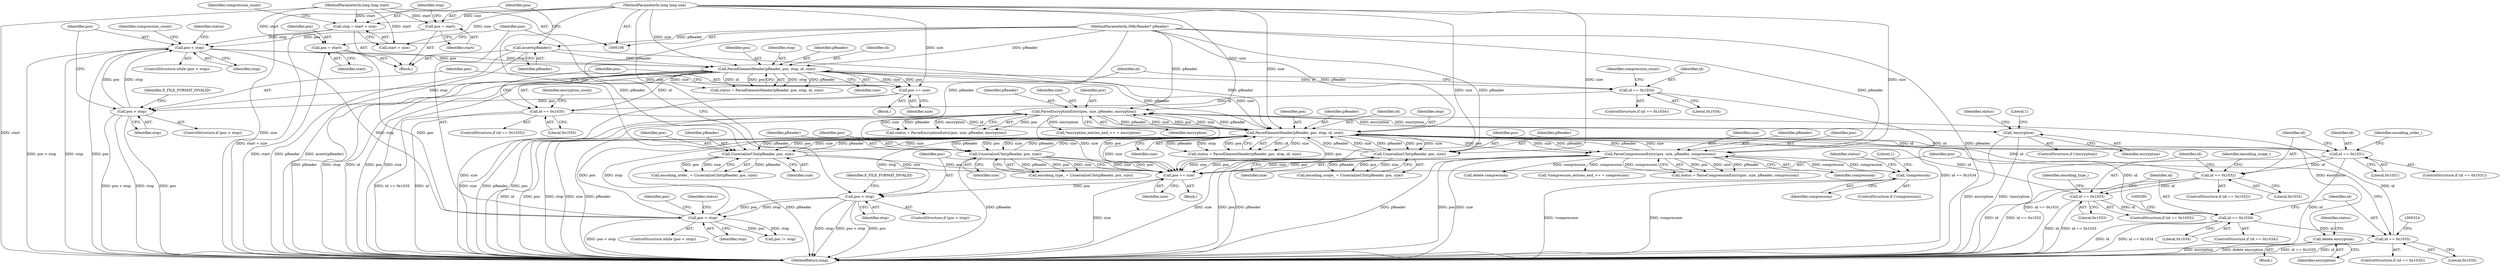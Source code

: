 digraph "0_Android_cc274e2abe8b2a6698a5c47d8aa4bb45f1f9538d_48@API" {
"1000342" [label="(Call,delete encryption)"];
"1000334" [label="(Call,ParseEncryptionEntry(pos, size, pReader, encryption))"];
"1000229" [label="(Call,ParseElementHeader(pReader, pos, stop, id, size))"];
"1000141" [label="(Call,ParseElementHeader(pReader, pos, stop, id, size))"];
"1000111" [label="(Call,assert(pReader))"];
"1000109" [label="(MethodParameterIn,IMkvReader* pReader)"];
"1000132" [label="(Call,pos < stop)"];
"1000114" [label="(Call,pos = start)"];
"1000107" [label="(MethodParameterIn,long long start)"];
"1000169" [label="(Call,pos > stop)"];
"1000165" [label="(Call,pos += size)"];
"1000108" [label="(MethodParameterIn,long long size)"];
"1000118" [label="(Call,stop = start + size)"];
"1000160" [label="(Call,id == 0x1035)"];
"1000154" [label="(Call,id == 0x1034)"];
"1000279" [label="(Call,UnserializeUInt(pReader, pos, size))"];
"1000300" [label="(Call,ParseCompressionEntry(pos, size, pReader, compression))"];
"1000293" [label="(Call,!compression)"];
"1000260" [label="(Call,UnserializeUInt(pReader, pos, size))"];
"1000248" [label="(Call,UnserializeUInt(pReader, pos, size))"];
"1000220" [label="(Call,pos < stop)"];
"1000355" [label="(Call,pos > stop)"];
"1000351" [label="(Call,pos += size)"];
"1000216" [label="(Call,pos = start)"];
"1000285" [label="(Call,id == 0x1034)"];
"1000273" [label="(Call,id == 0x1033)"];
"1000254" [label="(Call,id == 0x1032)"];
"1000242" [label="(Call,id == 0x1031)"];
"1000319" [label="(Call,id == 0x1035)"];
"1000327" [label="(Call,!encryption)"];
"1000160" [label="(Call,id == 0x1035)"];
"1000173" [label="(Identifier,E_FILE_FORMAT_INVALID)"];
"1000139" [label="(Call,status = ParseElementHeader(pReader, pos, stop, id, size))"];
"1000345" [label="(Identifier,status)"];
"1000222" [label="(Identifier,stop)"];
"1000108" [label="(MethodParameterIn,long long size)"];
"1000320" [label="(Identifier,id)"];
"1000133" [label="(Identifier,pos)"];
"1000273" [label="(Call,id == 0x1033)"];
"1000216" [label="(Call,pos = start)"];
"1000341" [label="(Block,)"];
"1000242" [label="(Call,id == 0x1031)"];
"1000318" [label="(ControlStructure,if (id == 0x1035))"];
"1000132" [label="(Call,pos < stop)"];
"1000328" [label="(Identifier,encryption)"];
"1000287" [label="(Literal,0x1034)"];
"1000109" [label="(MethodParameterIn,IMkvReader* pReader)"];
"1000258" [label="(Call,encoding_scope_ = UnserializeUInt(pReader, pos, size))"];
"1000332" [label="(Call,status = ParseEncryptionEntry(pos, size, pReader, encryption))"];
"1000321" [label="(Literal,0x1035)"];
"1000298" [label="(Call,status = ParseCompressionEntry(pos, size, pReader, compression))"];
"1000220" [label="(Call,pos < stop)"];
"1000169" [label="(Call,pos > stop)"];
"1000223" [label="(Block,)"];
"1000120" [label="(Call,start + size)"];
"1000356" [label="(Identifier,pos)"];
"1000354" [label="(ControlStructure,if (pos > stop))"];
"1000280" [label="(Identifier,pReader)"];
"1000333" [label="(Identifier,status)"];
"1000119" [label="(Identifier,stop)"];
"1000159" [label="(ControlStructure,if (id == 0x1035))"];
"1000300" [label="(Call,ParseCompressionEntry(pos, size, pReader, compression))"];
"1000231" [label="(Identifier,pos)"];
"1000116" [label="(Identifier,start)"];
"1000253" [label="(ControlStructure,if (id == 0x1032))"];
"1000302" [label="(Identifier,size)"];
"1000251" [label="(Identifier,size)"];
"1000272" [label="(ControlStructure,if (id == 0x1033))"];
"1000154" [label="(Call,id == 0x1034)"];
"1000111" [label="(Call,assert(pReader))"];
"1000262" [label="(Identifier,pos)"];
"1000217" [label="(Identifier,pos)"];
"1000256" [label="(Literal,0x1032)"];
"1000304" [label="(Identifier,compression)"];
"1000286" [label="(Identifier,id)"];
"1000156" [label="(Literal,0x1034)"];
"1000284" [label="(ControlStructure,if (id == 0x1034))"];
"1000134" [label="(Identifier,stop)"];
"1000353" [label="(Identifier,size)"];
"1000334" [label="(Call,ParseEncryptionEntry(pos, size, pReader, encryption))"];
"1000110" [label="(Block,)"];
"1000303" [label="(Identifier,pReader)"];
"1000145" [label="(Identifier,id)"];
"1000140" [label="(Identifier,status)"];
"1000285" [label="(Call,id == 0x1034)"];
"1000368" [label="(MethodReturn,long)"];
"1000161" [label="(Identifier,id)"];
"1000250" [label="(Identifier,pos)"];
"1000249" [label="(Identifier,pReader)"];
"1000357" [label="(Identifier,stop)"];
"1000352" [label="(Identifier,pos)"];
"1000141" [label="(Call,ParseElementHeader(pReader, pos, stop, id, size))"];
"1000361" [label="(Call,pos != stop)"];
"1000281" [label="(Identifier,pos)"];
"1000230" [label="(Identifier,pReader)"];
"1000218" [label="(Identifier,start)"];
"1000327" [label="(Call,!encryption)"];
"1000221" [label="(Identifier,pos)"];
"1000335" [label="(Identifier,pos)"];
"1000229" [label="(Call,ParseElementHeader(pReader, pos, stop, id, size))"];
"1000177" [label="(Identifier,compression_count)"];
"1000319" [label="(Call,id == 0x1035)"];
"1000346" [label="(Call,*encryption_entries_end_++ = encryption)"];
"1000260" [label="(Call,UnserializeUInt(pReader, pos, size))"];
"1000255" [label="(Identifier,id)"];
"1000244" [label="(Literal,0x1031)"];
"1000277" [label="(Call,encoding_type_ = UnserializeUInt(pReader, pos, size))"];
"1000241" [label="(ControlStructure,if (id == 0x1031))"];
"1000153" [label="(ControlStructure,if (id == 0x1034))"];
"1000233" [label="(Identifier,id)"];
"1000131" [label="(ControlStructure,while (pos < stop))"];
"1000219" [label="(ControlStructure,while (pos < stop))"];
"1000337" [label="(Identifier,pReader)"];
"1000274" [label="(Identifier,id)"];
"1000232" [label="(Identifier,stop)"];
"1000246" [label="(Call,encoding_order_ = UnserializeUInt(pReader, pos, size))"];
"1000162" [label="(Literal,0x1035)"];
"1000362" [label="(Identifier,pos)"];
"1000275" [label="(Literal,0x1033)"];
"1000338" [label="(Identifier,encryption)"];
"1000343" [label="(Identifier,encryption)"];
"1000355" [label="(Call,pos > stop)"];
"1000125" [label="(Identifier,compression_count)"];
"1000143" [label="(Identifier,pos)"];
"1000308" [label="(Call,delete compression)"];
"1000144" [label="(Identifier,stop)"];
"1000293" [label="(Call,!compression)"];
"1000351" [label="(Call,pos += size)"];
"1000167" [label="(Identifier,size)"];
"1000114" [label="(Call,pos = start)"];
"1000359" [label="(Identifier,E_FILE_FORMAT_INVALID)"];
"1000247" [label="(Identifier,encoding_order_)"];
"1000234" [label="(Identifier,size)"];
"1000294" [label="(Identifier,compression)"];
"1000248" [label="(Call,UnserializeUInt(pReader, pos, size))"];
"1000263" [label="(Identifier,size)"];
"1000292" [label="(ControlStructure,if (!compression))"];
"1000170" [label="(Identifier,pos)"];
"1000168" [label="(ControlStructure,if (pos > stop))"];
"1000326" [label="(ControlStructure,if (!encryption))"];
"1000158" [label="(Identifier,compression_count)"];
"1000254" [label="(Call,id == 0x1032)"];
"1000312" [label="(Call,*compression_entries_end_++ = compression)"];
"1000336" [label="(Identifier,size)"];
"1000297" [label="(Literal,1)"];
"1000282" [label="(Identifier,size)"];
"1000342" [label="(Call,delete encryption)"];
"1000118" [label="(Call,stop = start + size)"];
"1000331" [label="(Literal,1)"];
"1000228" [label="(Identifier,status)"];
"1000278" [label="(Identifier,encoding_type_)"];
"1000142" [label="(Identifier,pReader)"];
"1000279" [label="(Call,UnserializeUInt(pReader, pos, size))"];
"1000261" [label="(Identifier,pReader)"];
"1000227" [label="(Call,status = ParseElementHeader(pReader, pos, stop, id, size))"];
"1000299" [label="(Identifier,status)"];
"1000146" [label="(Identifier,size)"];
"1000171" [label="(Identifier,stop)"];
"1000115" [label="(Identifier,pos)"];
"1000259" [label="(Identifier,encoding_scope_)"];
"1000107" [label="(MethodParameterIn,long long start)"];
"1000155" [label="(Identifier,id)"];
"1000112" [label="(Identifier,pReader)"];
"1000166" [label="(Identifier,pos)"];
"1000135" [label="(Block,)"];
"1000165" [label="(Call,pos += size)"];
"1000164" [label="(Identifier,encryption_count)"];
"1000301" [label="(Identifier,pos)"];
"1000243" [label="(Identifier,id)"];
"1000342" -> "1000341"  [label="AST: "];
"1000342" -> "1000343"  [label="CFG: "];
"1000343" -> "1000342"  [label="AST: "];
"1000345" -> "1000342"  [label="CFG: "];
"1000342" -> "1000368"  [label="DDG: encryption"];
"1000342" -> "1000368"  [label="DDG: delete encryption"];
"1000334" -> "1000342"  [label="DDG: encryption"];
"1000334" -> "1000332"  [label="AST: "];
"1000334" -> "1000338"  [label="CFG: "];
"1000335" -> "1000334"  [label="AST: "];
"1000336" -> "1000334"  [label="AST: "];
"1000337" -> "1000334"  [label="AST: "];
"1000338" -> "1000334"  [label="AST: "];
"1000332" -> "1000334"  [label="CFG: "];
"1000334" -> "1000368"  [label="DDG: size"];
"1000334" -> "1000368"  [label="DDG: pReader"];
"1000334" -> "1000368"  [label="DDG: pos"];
"1000334" -> "1000229"  [label="DDG: pReader"];
"1000334" -> "1000229"  [label="DDG: size"];
"1000334" -> "1000327"  [label="DDG: encryption"];
"1000334" -> "1000332"  [label="DDG: pos"];
"1000334" -> "1000332"  [label="DDG: size"];
"1000334" -> "1000332"  [label="DDG: pReader"];
"1000334" -> "1000332"  [label="DDG: encryption"];
"1000229" -> "1000334"  [label="DDG: pos"];
"1000229" -> "1000334"  [label="DDG: size"];
"1000229" -> "1000334"  [label="DDG: pReader"];
"1000108" -> "1000334"  [label="DDG: size"];
"1000109" -> "1000334"  [label="DDG: pReader"];
"1000327" -> "1000334"  [label="DDG: encryption"];
"1000334" -> "1000346"  [label="DDG: encryption"];
"1000334" -> "1000351"  [label="DDG: size"];
"1000334" -> "1000351"  [label="DDG: pos"];
"1000229" -> "1000227"  [label="AST: "];
"1000229" -> "1000234"  [label="CFG: "];
"1000230" -> "1000229"  [label="AST: "];
"1000231" -> "1000229"  [label="AST: "];
"1000232" -> "1000229"  [label="AST: "];
"1000233" -> "1000229"  [label="AST: "];
"1000234" -> "1000229"  [label="AST: "];
"1000227" -> "1000229"  [label="CFG: "];
"1000229" -> "1000368"  [label="DDG: id"];
"1000229" -> "1000368"  [label="DDG: pos"];
"1000229" -> "1000368"  [label="DDG: stop"];
"1000229" -> "1000368"  [label="DDG: size"];
"1000229" -> "1000368"  [label="DDG: pReader"];
"1000229" -> "1000227"  [label="DDG: id"];
"1000229" -> "1000227"  [label="DDG: size"];
"1000229" -> "1000227"  [label="DDG: pReader"];
"1000229" -> "1000227"  [label="DDG: stop"];
"1000229" -> "1000227"  [label="DDG: pos"];
"1000141" -> "1000229"  [label="DDG: pReader"];
"1000141" -> "1000229"  [label="DDG: size"];
"1000279" -> "1000229"  [label="DDG: pReader"];
"1000279" -> "1000229"  [label="DDG: size"];
"1000300" -> "1000229"  [label="DDG: pReader"];
"1000300" -> "1000229"  [label="DDG: size"];
"1000111" -> "1000229"  [label="DDG: pReader"];
"1000260" -> "1000229"  [label="DDG: pReader"];
"1000260" -> "1000229"  [label="DDG: size"];
"1000248" -> "1000229"  [label="DDG: pReader"];
"1000248" -> "1000229"  [label="DDG: size"];
"1000109" -> "1000229"  [label="DDG: pReader"];
"1000220" -> "1000229"  [label="DDG: pos"];
"1000220" -> "1000229"  [label="DDG: stop"];
"1000285" -> "1000229"  [label="DDG: id"];
"1000254" -> "1000229"  [label="DDG: id"];
"1000273" -> "1000229"  [label="DDG: id"];
"1000319" -> "1000229"  [label="DDG: id"];
"1000160" -> "1000229"  [label="DDG: id"];
"1000242" -> "1000229"  [label="DDG: id"];
"1000108" -> "1000229"  [label="DDG: size"];
"1000229" -> "1000242"  [label="DDG: id"];
"1000229" -> "1000248"  [label="DDG: pReader"];
"1000229" -> "1000248"  [label="DDG: pos"];
"1000229" -> "1000248"  [label="DDG: size"];
"1000229" -> "1000260"  [label="DDG: pReader"];
"1000229" -> "1000260"  [label="DDG: pos"];
"1000229" -> "1000260"  [label="DDG: size"];
"1000229" -> "1000279"  [label="DDG: pReader"];
"1000229" -> "1000279"  [label="DDG: pos"];
"1000229" -> "1000279"  [label="DDG: size"];
"1000229" -> "1000300"  [label="DDG: pos"];
"1000229" -> "1000300"  [label="DDG: size"];
"1000229" -> "1000300"  [label="DDG: pReader"];
"1000229" -> "1000351"  [label="DDG: size"];
"1000229" -> "1000351"  [label="DDG: pos"];
"1000229" -> "1000355"  [label="DDG: stop"];
"1000141" -> "1000139"  [label="AST: "];
"1000141" -> "1000146"  [label="CFG: "];
"1000142" -> "1000141"  [label="AST: "];
"1000143" -> "1000141"  [label="AST: "];
"1000144" -> "1000141"  [label="AST: "];
"1000145" -> "1000141"  [label="AST: "];
"1000146" -> "1000141"  [label="AST: "];
"1000139" -> "1000141"  [label="CFG: "];
"1000141" -> "1000368"  [label="DDG: pReader"];
"1000141" -> "1000368"  [label="DDG: stop"];
"1000141" -> "1000368"  [label="DDG: id"];
"1000141" -> "1000368"  [label="DDG: pos"];
"1000141" -> "1000368"  [label="DDG: size"];
"1000141" -> "1000139"  [label="DDG: stop"];
"1000141" -> "1000139"  [label="DDG: pReader"];
"1000141" -> "1000139"  [label="DDG: size"];
"1000141" -> "1000139"  [label="DDG: id"];
"1000141" -> "1000139"  [label="DDG: pos"];
"1000111" -> "1000141"  [label="DDG: pReader"];
"1000109" -> "1000141"  [label="DDG: pReader"];
"1000132" -> "1000141"  [label="DDG: pos"];
"1000132" -> "1000141"  [label="DDG: stop"];
"1000160" -> "1000141"  [label="DDG: id"];
"1000108" -> "1000141"  [label="DDG: size"];
"1000141" -> "1000154"  [label="DDG: id"];
"1000141" -> "1000165"  [label="DDG: size"];
"1000141" -> "1000165"  [label="DDG: pos"];
"1000141" -> "1000169"  [label="DDG: stop"];
"1000111" -> "1000110"  [label="AST: "];
"1000111" -> "1000112"  [label="CFG: "];
"1000112" -> "1000111"  [label="AST: "];
"1000115" -> "1000111"  [label="CFG: "];
"1000111" -> "1000368"  [label="DDG: pReader"];
"1000111" -> "1000368"  [label="DDG: assert(pReader)"];
"1000109" -> "1000111"  [label="DDG: pReader"];
"1000109" -> "1000106"  [label="AST: "];
"1000109" -> "1000368"  [label="DDG: pReader"];
"1000109" -> "1000248"  [label="DDG: pReader"];
"1000109" -> "1000260"  [label="DDG: pReader"];
"1000109" -> "1000279"  [label="DDG: pReader"];
"1000109" -> "1000300"  [label="DDG: pReader"];
"1000132" -> "1000131"  [label="AST: "];
"1000132" -> "1000134"  [label="CFG: "];
"1000133" -> "1000132"  [label="AST: "];
"1000134" -> "1000132"  [label="AST: "];
"1000140" -> "1000132"  [label="CFG: "];
"1000177" -> "1000132"  [label="CFG: "];
"1000132" -> "1000368"  [label="DDG: pos < stop"];
"1000132" -> "1000368"  [label="DDG: stop"];
"1000132" -> "1000368"  [label="DDG: pos"];
"1000114" -> "1000132"  [label="DDG: pos"];
"1000169" -> "1000132"  [label="DDG: pos"];
"1000169" -> "1000132"  [label="DDG: stop"];
"1000118" -> "1000132"  [label="DDG: stop"];
"1000132" -> "1000220"  [label="DDG: stop"];
"1000114" -> "1000110"  [label="AST: "];
"1000114" -> "1000116"  [label="CFG: "];
"1000115" -> "1000114"  [label="AST: "];
"1000116" -> "1000114"  [label="AST: "];
"1000119" -> "1000114"  [label="CFG: "];
"1000107" -> "1000114"  [label="DDG: start"];
"1000107" -> "1000106"  [label="AST: "];
"1000107" -> "1000368"  [label="DDG: start"];
"1000107" -> "1000118"  [label="DDG: start"];
"1000107" -> "1000120"  [label="DDG: start"];
"1000107" -> "1000216"  [label="DDG: start"];
"1000169" -> "1000168"  [label="AST: "];
"1000169" -> "1000171"  [label="CFG: "];
"1000170" -> "1000169"  [label="AST: "];
"1000171" -> "1000169"  [label="AST: "];
"1000133" -> "1000169"  [label="CFG: "];
"1000173" -> "1000169"  [label="CFG: "];
"1000169" -> "1000368"  [label="DDG: pos > stop"];
"1000169" -> "1000368"  [label="DDG: stop"];
"1000169" -> "1000368"  [label="DDG: pos"];
"1000165" -> "1000169"  [label="DDG: pos"];
"1000165" -> "1000135"  [label="AST: "];
"1000165" -> "1000167"  [label="CFG: "];
"1000166" -> "1000165"  [label="AST: "];
"1000167" -> "1000165"  [label="AST: "];
"1000170" -> "1000165"  [label="CFG: "];
"1000165" -> "1000368"  [label="DDG: size"];
"1000108" -> "1000165"  [label="DDG: size"];
"1000108" -> "1000106"  [label="AST: "];
"1000108" -> "1000368"  [label="DDG: size"];
"1000108" -> "1000118"  [label="DDG: size"];
"1000108" -> "1000120"  [label="DDG: size"];
"1000108" -> "1000248"  [label="DDG: size"];
"1000108" -> "1000260"  [label="DDG: size"];
"1000108" -> "1000279"  [label="DDG: size"];
"1000108" -> "1000300"  [label="DDG: size"];
"1000108" -> "1000351"  [label="DDG: size"];
"1000118" -> "1000110"  [label="AST: "];
"1000118" -> "1000120"  [label="CFG: "];
"1000119" -> "1000118"  [label="AST: "];
"1000120" -> "1000118"  [label="AST: "];
"1000125" -> "1000118"  [label="CFG: "];
"1000118" -> "1000368"  [label="DDG: start + size"];
"1000160" -> "1000159"  [label="AST: "];
"1000160" -> "1000162"  [label="CFG: "];
"1000161" -> "1000160"  [label="AST: "];
"1000162" -> "1000160"  [label="AST: "];
"1000164" -> "1000160"  [label="CFG: "];
"1000166" -> "1000160"  [label="CFG: "];
"1000160" -> "1000368"  [label="DDG: id == 0x1035"];
"1000160" -> "1000368"  [label="DDG: id"];
"1000154" -> "1000160"  [label="DDG: id"];
"1000154" -> "1000153"  [label="AST: "];
"1000154" -> "1000156"  [label="CFG: "];
"1000155" -> "1000154"  [label="AST: "];
"1000156" -> "1000154"  [label="AST: "];
"1000158" -> "1000154"  [label="CFG: "];
"1000161" -> "1000154"  [label="CFG: "];
"1000154" -> "1000368"  [label="DDG: id == 0x1034"];
"1000279" -> "1000277"  [label="AST: "];
"1000279" -> "1000282"  [label="CFG: "];
"1000280" -> "1000279"  [label="AST: "];
"1000281" -> "1000279"  [label="AST: "];
"1000282" -> "1000279"  [label="AST: "];
"1000277" -> "1000279"  [label="CFG: "];
"1000279" -> "1000368"  [label="DDG: pReader"];
"1000279" -> "1000277"  [label="DDG: pReader"];
"1000279" -> "1000277"  [label="DDG: pos"];
"1000279" -> "1000277"  [label="DDG: size"];
"1000279" -> "1000351"  [label="DDG: size"];
"1000279" -> "1000351"  [label="DDG: pos"];
"1000300" -> "1000298"  [label="AST: "];
"1000300" -> "1000304"  [label="CFG: "];
"1000301" -> "1000300"  [label="AST: "];
"1000302" -> "1000300"  [label="AST: "];
"1000303" -> "1000300"  [label="AST: "];
"1000304" -> "1000300"  [label="AST: "];
"1000298" -> "1000300"  [label="CFG: "];
"1000300" -> "1000368"  [label="DDG: pReader"];
"1000300" -> "1000368"  [label="DDG: pos"];
"1000300" -> "1000368"  [label="DDG: size"];
"1000300" -> "1000293"  [label="DDG: compression"];
"1000300" -> "1000298"  [label="DDG: pos"];
"1000300" -> "1000298"  [label="DDG: size"];
"1000300" -> "1000298"  [label="DDG: pReader"];
"1000300" -> "1000298"  [label="DDG: compression"];
"1000293" -> "1000300"  [label="DDG: compression"];
"1000300" -> "1000308"  [label="DDG: compression"];
"1000300" -> "1000312"  [label="DDG: compression"];
"1000300" -> "1000351"  [label="DDG: size"];
"1000300" -> "1000351"  [label="DDG: pos"];
"1000293" -> "1000292"  [label="AST: "];
"1000293" -> "1000294"  [label="CFG: "];
"1000294" -> "1000293"  [label="AST: "];
"1000297" -> "1000293"  [label="CFG: "];
"1000299" -> "1000293"  [label="CFG: "];
"1000293" -> "1000368"  [label="DDG: compression"];
"1000293" -> "1000368"  [label="DDG: !compression"];
"1000260" -> "1000258"  [label="AST: "];
"1000260" -> "1000263"  [label="CFG: "];
"1000261" -> "1000260"  [label="AST: "];
"1000262" -> "1000260"  [label="AST: "];
"1000263" -> "1000260"  [label="AST: "];
"1000258" -> "1000260"  [label="CFG: "];
"1000260" -> "1000368"  [label="DDG: size"];
"1000260" -> "1000368"  [label="DDG: pos"];
"1000260" -> "1000368"  [label="DDG: pReader"];
"1000260" -> "1000258"  [label="DDG: pReader"];
"1000260" -> "1000258"  [label="DDG: pos"];
"1000260" -> "1000258"  [label="DDG: size"];
"1000260" -> "1000351"  [label="DDG: size"];
"1000260" -> "1000351"  [label="DDG: pos"];
"1000248" -> "1000246"  [label="AST: "];
"1000248" -> "1000251"  [label="CFG: "];
"1000249" -> "1000248"  [label="AST: "];
"1000250" -> "1000248"  [label="AST: "];
"1000251" -> "1000248"  [label="AST: "];
"1000246" -> "1000248"  [label="CFG: "];
"1000248" -> "1000368"  [label="DDG: pReader"];
"1000248" -> "1000246"  [label="DDG: pReader"];
"1000248" -> "1000246"  [label="DDG: pos"];
"1000248" -> "1000246"  [label="DDG: size"];
"1000248" -> "1000351"  [label="DDG: size"];
"1000248" -> "1000351"  [label="DDG: pos"];
"1000220" -> "1000219"  [label="AST: "];
"1000220" -> "1000222"  [label="CFG: "];
"1000221" -> "1000220"  [label="AST: "];
"1000222" -> "1000220"  [label="AST: "];
"1000228" -> "1000220"  [label="CFG: "];
"1000362" -> "1000220"  [label="CFG: "];
"1000220" -> "1000368"  [label="DDG: pos < stop"];
"1000355" -> "1000220"  [label="DDG: pos"];
"1000355" -> "1000220"  [label="DDG: stop"];
"1000216" -> "1000220"  [label="DDG: pos"];
"1000220" -> "1000361"  [label="DDG: pos"];
"1000220" -> "1000361"  [label="DDG: stop"];
"1000355" -> "1000354"  [label="AST: "];
"1000355" -> "1000357"  [label="CFG: "];
"1000356" -> "1000355"  [label="AST: "];
"1000357" -> "1000355"  [label="AST: "];
"1000221" -> "1000355"  [label="CFG: "];
"1000359" -> "1000355"  [label="CFG: "];
"1000355" -> "1000368"  [label="DDG: pos"];
"1000355" -> "1000368"  [label="DDG: stop"];
"1000355" -> "1000368"  [label="DDG: pos > stop"];
"1000351" -> "1000355"  [label="DDG: pos"];
"1000351" -> "1000223"  [label="AST: "];
"1000351" -> "1000353"  [label="CFG: "];
"1000352" -> "1000351"  [label="AST: "];
"1000353" -> "1000351"  [label="AST: "];
"1000356" -> "1000351"  [label="CFG: "];
"1000351" -> "1000368"  [label="DDG: size"];
"1000216" -> "1000110"  [label="AST: "];
"1000216" -> "1000218"  [label="CFG: "];
"1000217" -> "1000216"  [label="AST: "];
"1000218" -> "1000216"  [label="AST: "];
"1000221" -> "1000216"  [label="CFG: "];
"1000216" -> "1000368"  [label="DDG: start"];
"1000285" -> "1000284"  [label="AST: "];
"1000285" -> "1000287"  [label="CFG: "];
"1000286" -> "1000285"  [label="AST: "];
"1000287" -> "1000285"  [label="AST: "];
"1000290" -> "1000285"  [label="CFG: "];
"1000320" -> "1000285"  [label="CFG: "];
"1000285" -> "1000368"  [label="DDG: id"];
"1000285" -> "1000368"  [label="DDG: id == 0x1034"];
"1000273" -> "1000285"  [label="DDG: id"];
"1000285" -> "1000319"  [label="DDG: id"];
"1000273" -> "1000272"  [label="AST: "];
"1000273" -> "1000275"  [label="CFG: "];
"1000274" -> "1000273"  [label="AST: "];
"1000275" -> "1000273"  [label="AST: "];
"1000278" -> "1000273"  [label="CFG: "];
"1000286" -> "1000273"  [label="CFG: "];
"1000273" -> "1000368"  [label="DDG: id"];
"1000273" -> "1000368"  [label="DDG: id == 0x1033"];
"1000254" -> "1000273"  [label="DDG: id"];
"1000254" -> "1000253"  [label="AST: "];
"1000254" -> "1000256"  [label="CFG: "];
"1000255" -> "1000254"  [label="AST: "];
"1000256" -> "1000254"  [label="AST: "];
"1000259" -> "1000254"  [label="CFG: "];
"1000274" -> "1000254"  [label="CFG: "];
"1000254" -> "1000368"  [label="DDG: id"];
"1000254" -> "1000368"  [label="DDG: id == 0x1032"];
"1000242" -> "1000254"  [label="DDG: id"];
"1000242" -> "1000241"  [label="AST: "];
"1000242" -> "1000244"  [label="CFG: "];
"1000243" -> "1000242"  [label="AST: "];
"1000244" -> "1000242"  [label="AST: "];
"1000247" -> "1000242"  [label="CFG: "];
"1000255" -> "1000242"  [label="CFG: "];
"1000242" -> "1000368"  [label="DDG: id == 0x1031"];
"1000242" -> "1000368"  [label="DDG: id"];
"1000319" -> "1000318"  [label="AST: "];
"1000319" -> "1000321"  [label="CFG: "];
"1000320" -> "1000319"  [label="AST: "];
"1000321" -> "1000319"  [label="AST: "];
"1000324" -> "1000319"  [label="CFG: "];
"1000352" -> "1000319"  [label="CFG: "];
"1000319" -> "1000368"  [label="DDG: id == 0x1035"];
"1000319" -> "1000368"  [label="DDG: id"];
"1000327" -> "1000326"  [label="AST: "];
"1000327" -> "1000328"  [label="CFG: "];
"1000328" -> "1000327"  [label="AST: "];
"1000331" -> "1000327"  [label="CFG: "];
"1000333" -> "1000327"  [label="CFG: "];
"1000327" -> "1000368"  [label="DDG: encryption"];
"1000327" -> "1000368"  [label="DDG: !encryption"];
}
